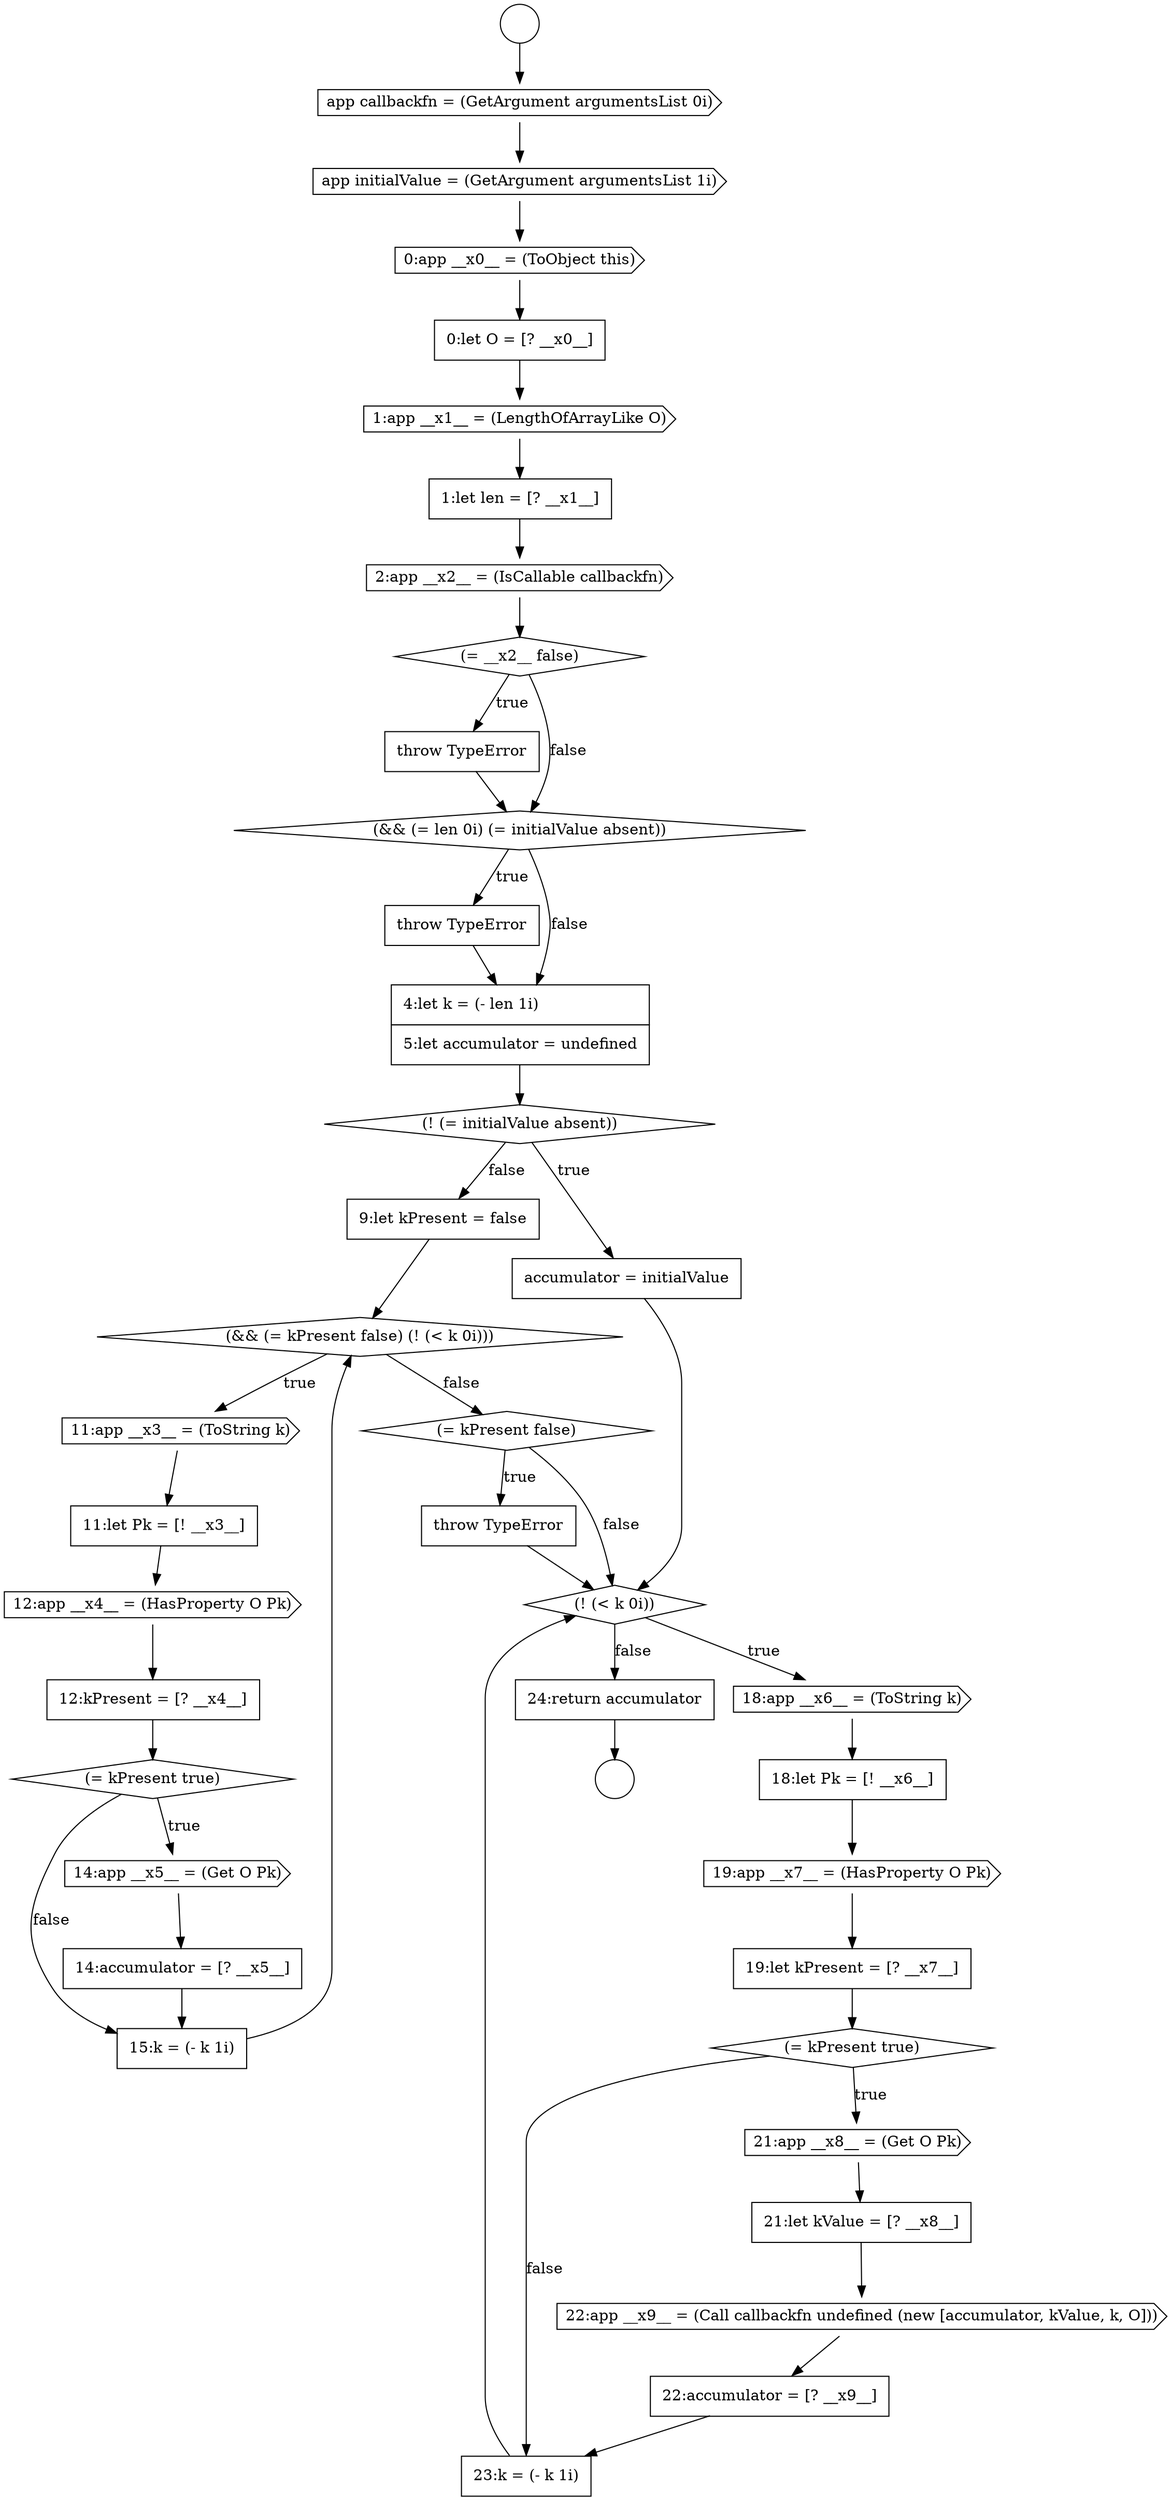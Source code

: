 digraph {
  node16619 [shape=cds, label=<<font color="black">2:app __x2__ = (IsCallable callbackfn)</font>> color="black" fillcolor="white" style=filled]
  node16640 [shape=cds, label=<<font color="black">18:app __x6__ = (ToString k)</font>> color="black" fillcolor="white" style=filled]
  node16648 [shape=none, margin=0, label=<<font color="black">
    <table border="0" cellborder="1" cellspacing="0" cellpadding="10">
      <tr><td align="left">22:accumulator = [? __x9__]</td></tr>
    </table>
  </font>> color="black" fillcolor="white" style=filled]
  node16644 [shape=diamond, label=<<font color="black">(= kPresent true)</font>> color="black" fillcolor="white" style=filled]
  node16611 [shape=circle label=" " color="black" fillcolor="white" style=filled]
  node16650 [shape=none, margin=0, label=<<font color="black">
    <table border="0" cellborder="1" cellspacing="0" cellpadding="10">
      <tr><td align="left">24:return accumulator</td></tr>
    </table>
  </font>> color="black" fillcolor="white" style=filled]
  node16646 [shape=none, margin=0, label=<<font color="black">
    <table border="0" cellborder="1" cellspacing="0" cellpadding="10">
      <tr><td align="left">21:let kValue = [? __x8__]</td></tr>
    </table>
  </font>> color="black" fillcolor="white" style=filled]
  node16639 [shape=diamond, label=<<font color="black">(! (&lt; k 0i))</font>> color="black" fillcolor="white" style=filled]
  node16642 [shape=cds, label=<<font color="black">19:app __x7__ = (HasProperty O Pk)</font>> color="black" fillcolor="white" style=filled]
  node16645 [shape=cds, label=<<font color="black">21:app __x8__ = (Get O Pk)</font>> color="black" fillcolor="white" style=filled]
  node16613 [shape=cds, label=<<font color="black">app callbackfn = (GetArgument argumentsList 0i)</font>> color="black" fillcolor="white" style=filled]
  node16630 [shape=none, margin=0, label=<<font color="black">
    <table border="0" cellborder="1" cellspacing="0" cellpadding="10">
      <tr><td align="left">11:let Pk = [! __x3__]</td></tr>
    </table>
  </font>> color="black" fillcolor="white" style=filled]
  node16623 [shape=none, margin=0, label=<<font color="black">
    <table border="0" cellborder="1" cellspacing="0" cellpadding="10">
      <tr><td align="left">throw TypeError</td></tr>
    </table>
  </font>> color="black" fillcolor="white" style=filled]
  node16636 [shape=none, margin=0, label=<<font color="black">
    <table border="0" cellborder="1" cellspacing="0" cellpadding="10">
      <tr><td align="left">15:k = (- k 1i)</td></tr>
    </table>
  </font>> color="black" fillcolor="white" style=filled]
  node16641 [shape=none, margin=0, label=<<font color="black">
    <table border="0" cellborder="1" cellspacing="0" cellpadding="10">
      <tr><td align="left">18:let Pk = [! __x6__]</td></tr>
    </table>
  </font>> color="black" fillcolor="white" style=filled]
  node16626 [shape=none, margin=0, label=<<font color="black">
    <table border="0" cellborder="1" cellspacing="0" cellpadding="10">
      <tr><td align="left">accumulator = initialValue</td></tr>
    </table>
  </font>> color="black" fillcolor="white" style=filled]
  node16633 [shape=diamond, label=<<font color="black">(= kPresent true)</font>> color="black" fillcolor="white" style=filled]
  node16616 [shape=none, margin=0, label=<<font color="black">
    <table border="0" cellborder="1" cellspacing="0" cellpadding="10">
      <tr><td align="left">0:let O = [? __x0__]</td></tr>
    </table>
  </font>> color="black" fillcolor="white" style=filled]
  node16629 [shape=cds, label=<<font color="black">11:app __x3__ = (ToString k)</font>> color="black" fillcolor="white" style=filled]
  node16620 [shape=diamond, label=<<font color="black">(= __x2__ false)</font>> color="black" fillcolor="white" style=filled]
  node16625 [shape=diamond, label=<<font color="black">(! (= initialValue absent))</font>> color="black" fillcolor="white" style=filled]
  node16624 [shape=none, margin=0, label=<<font color="black">
    <table border="0" cellborder="1" cellspacing="0" cellpadding="10">
      <tr><td align="left">4:let k = (- len 1i)</td></tr>
      <tr><td align="left">5:let accumulator = undefined</td></tr>
    </table>
  </font>> color="black" fillcolor="white" style=filled]
  node16615 [shape=cds, label=<<font color="black">0:app __x0__ = (ToObject this)</font>> color="black" fillcolor="white" style=filled]
  node16637 [shape=diamond, label=<<font color="black">(= kPresent false)</font>> color="black" fillcolor="white" style=filled]
  node16612 [shape=circle label=" " color="black" fillcolor="white" style=filled]
  node16617 [shape=cds, label=<<font color="black">1:app __x1__ = (LengthOfArrayLike O)</font>> color="black" fillcolor="white" style=filled]
  node16634 [shape=cds, label=<<font color="black">14:app __x5__ = (Get O Pk)</font>> color="black" fillcolor="white" style=filled]
  node16649 [shape=none, margin=0, label=<<font color="black">
    <table border="0" cellborder="1" cellspacing="0" cellpadding="10">
      <tr><td align="left">23:k = (- k 1i)</td></tr>
    </table>
  </font>> color="black" fillcolor="white" style=filled]
  node16647 [shape=cds, label=<<font color="black">22:app __x9__ = (Call callbackfn undefined (new [accumulator, kValue, k, O]))</font>> color="black" fillcolor="white" style=filled]
  node16632 [shape=none, margin=0, label=<<font color="black">
    <table border="0" cellborder="1" cellspacing="0" cellpadding="10">
      <tr><td align="left">12:kPresent = [? __x4__]</td></tr>
    </table>
  </font>> color="black" fillcolor="white" style=filled]
  node16621 [shape=none, margin=0, label=<<font color="black">
    <table border="0" cellborder="1" cellspacing="0" cellpadding="10">
      <tr><td align="left">throw TypeError</td></tr>
    </table>
  </font>> color="black" fillcolor="white" style=filled]
  node16638 [shape=none, margin=0, label=<<font color="black">
    <table border="0" cellborder="1" cellspacing="0" cellpadding="10">
      <tr><td align="left">throw TypeError</td></tr>
    </table>
  </font>> color="black" fillcolor="white" style=filled]
  node16643 [shape=none, margin=0, label=<<font color="black">
    <table border="0" cellborder="1" cellspacing="0" cellpadding="10">
      <tr><td align="left">19:let kPresent = [? __x7__]</td></tr>
    </table>
  </font>> color="black" fillcolor="white" style=filled]
  node16628 [shape=diamond, label=<<font color="black">(&amp;&amp; (= kPresent false) (! (&lt; k 0i)))</font>> color="black" fillcolor="white" style=filled]
  node16631 [shape=cds, label=<<font color="black">12:app __x4__ = (HasProperty O Pk)</font>> color="black" fillcolor="white" style=filled]
  node16618 [shape=none, margin=0, label=<<font color="black">
    <table border="0" cellborder="1" cellspacing="0" cellpadding="10">
      <tr><td align="left">1:let len = [? __x1__]</td></tr>
    </table>
  </font>> color="black" fillcolor="white" style=filled]
  node16635 [shape=none, margin=0, label=<<font color="black">
    <table border="0" cellborder="1" cellspacing="0" cellpadding="10">
      <tr><td align="left">14:accumulator = [? __x5__]</td></tr>
    </table>
  </font>> color="black" fillcolor="white" style=filled]
  node16614 [shape=cds, label=<<font color="black">app initialValue = (GetArgument argumentsList 1i)</font>> color="black" fillcolor="white" style=filled]
  node16627 [shape=none, margin=0, label=<<font color="black">
    <table border="0" cellborder="1" cellspacing="0" cellpadding="10">
      <tr><td align="left">9:let kPresent = false</td></tr>
    </table>
  </font>> color="black" fillcolor="white" style=filled]
  node16622 [shape=diamond, label=<<font color="black">(&amp;&amp; (= len 0i) (= initialValue absent))</font>> color="black" fillcolor="white" style=filled]
  node16648 -> node16649 [ color="black"]
  node16626 -> node16639 [ color="black"]
  node16615 -> node16616 [ color="black"]
  node16628 -> node16629 [label=<<font color="black">true</font>> color="black"]
  node16628 -> node16637 [label=<<font color="black">false</font>> color="black"]
  node16617 -> node16618 [ color="black"]
  node16649 -> node16639 [ color="black"]
  node16616 -> node16617 [ color="black"]
  node16623 -> node16624 [ color="black"]
  node16634 -> node16635 [ color="black"]
  node16618 -> node16619 [ color="black"]
  node16640 -> node16641 [ color="black"]
  node16642 -> node16643 [ color="black"]
  node16622 -> node16623 [label=<<font color="black">true</font>> color="black"]
  node16622 -> node16624 [label=<<font color="black">false</font>> color="black"]
  node16611 -> node16613 [ color="black"]
  node16646 -> node16647 [ color="black"]
  node16624 -> node16625 [ color="black"]
  node16647 -> node16648 [ color="black"]
  node16645 -> node16646 [ color="black"]
  node16614 -> node16615 [ color="black"]
  node16620 -> node16621 [label=<<font color="black">true</font>> color="black"]
  node16620 -> node16622 [label=<<font color="black">false</font>> color="black"]
  node16631 -> node16632 [ color="black"]
  node16625 -> node16626 [label=<<font color="black">true</font>> color="black"]
  node16625 -> node16627 [label=<<font color="black">false</font>> color="black"]
  node16619 -> node16620 [ color="black"]
  node16630 -> node16631 [ color="black"]
  node16636 -> node16628 [ color="black"]
  node16633 -> node16634 [label=<<font color="black">true</font>> color="black"]
  node16633 -> node16636 [label=<<font color="black">false</font>> color="black"]
  node16629 -> node16630 [ color="black"]
  node16635 -> node16636 [ color="black"]
  node16644 -> node16645 [label=<<font color="black">true</font>> color="black"]
  node16644 -> node16649 [label=<<font color="black">false</font>> color="black"]
  node16632 -> node16633 [ color="black"]
  node16650 -> node16612 [ color="black"]
  node16639 -> node16640 [label=<<font color="black">true</font>> color="black"]
  node16639 -> node16650 [label=<<font color="black">false</font>> color="black"]
  node16613 -> node16614 [ color="black"]
  node16643 -> node16644 [ color="black"]
  node16641 -> node16642 [ color="black"]
  node16638 -> node16639 [ color="black"]
  node16627 -> node16628 [ color="black"]
  node16621 -> node16622 [ color="black"]
  node16637 -> node16638 [label=<<font color="black">true</font>> color="black"]
  node16637 -> node16639 [label=<<font color="black">false</font>> color="black"]
}
